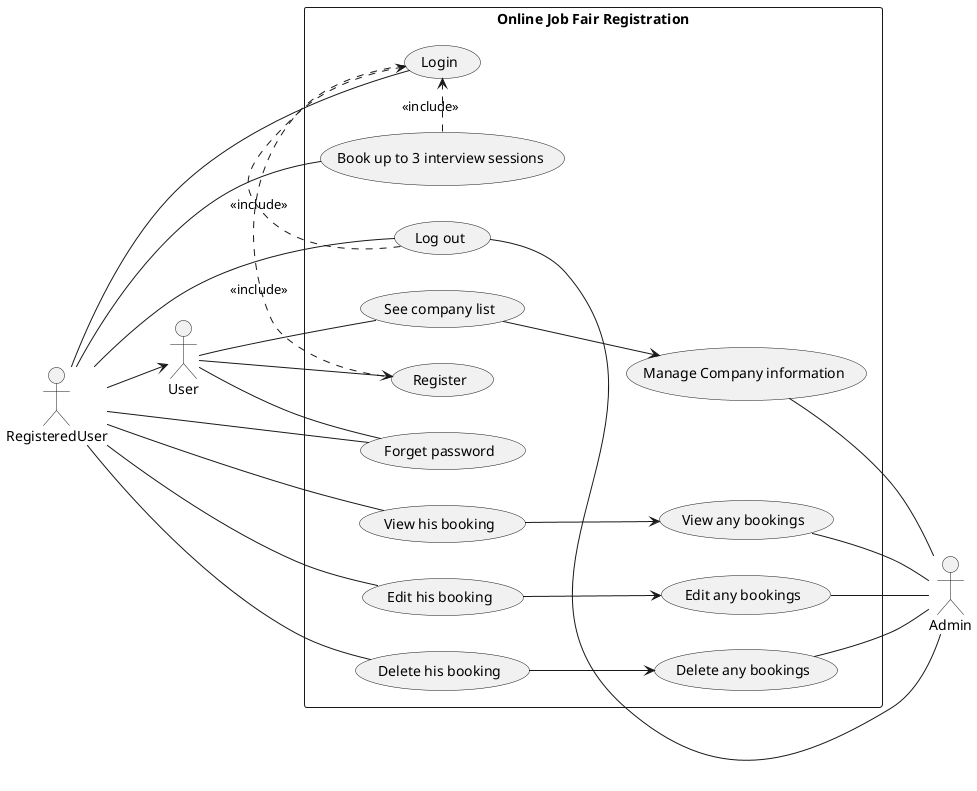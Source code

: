 @startuml
left to right direction

rectangle "Online Job Fair Registration" as ojf {
    (See company list)
    (Register)
    (Login)
    (Book up to 3 interview sessions)
    (View his booking)
    (Edit his booking)
    (Delete his booking)
    (Forget password)
    (Log out)
    (Manage Company information)

    (See company list) --> (Manage Company information)

    (Login) .> (Register) : <<include>>

    (View his booking) --> (View any bookings)
    (Edit his booking) --> (Edit any bookings)
    (Delete his booking) --> (Delete any bookings)

    (Book up to 3 interview sessions) .> (Login) : <<include>>
    (Log out) .> (Login) : <<include>>
}

RegisteredUser --> User

User --(Forget password)
User -- (See company list)
User -- (Register)
RegisteredUser -- (Forget password)
RegisteredUser -- (Login)
RegisteredUser -- (Book up to 3 interview sessions)
RegisteredUser -- (View his booking)
RegisteredUser -- (Edit his booking)
RegisteredUser -- (Delete his booking)
RegisteredUser -- (Log out)

(Manage Company information) -- Admin
(Log out) -- Admin
(View any bookings) -- Admin
(Edit any bookings) -- Admin
(Delete any bookings) -- Admin

@enduml
